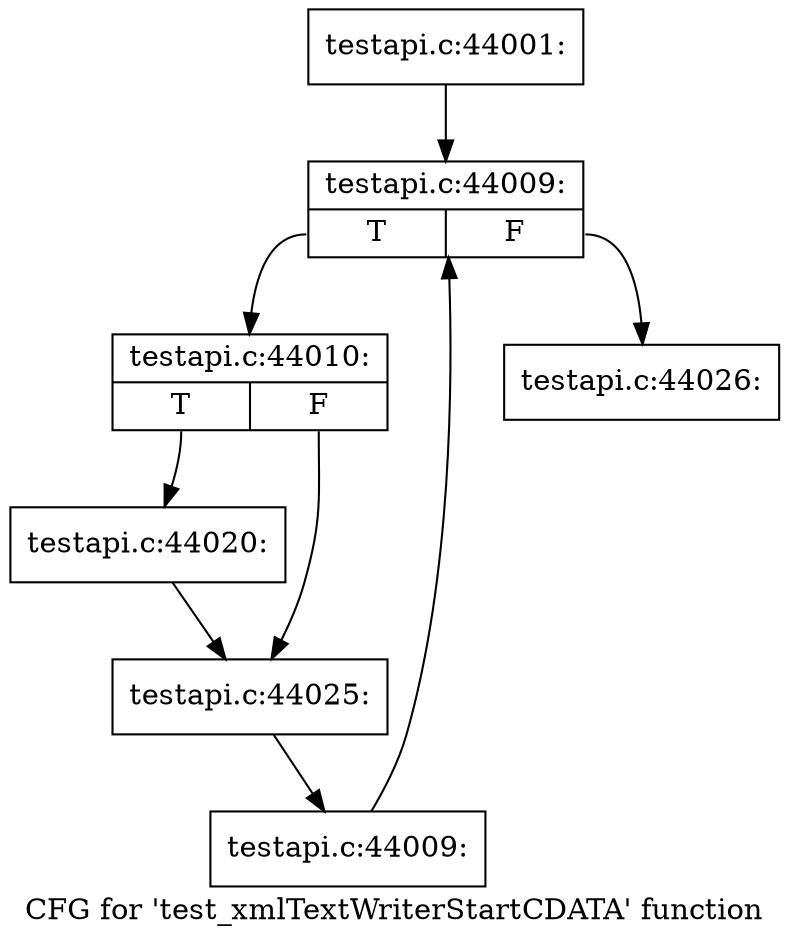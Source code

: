 digraph "CFG for 'test_xmlTextWriterStartCDATA' function" {
	label="CFG for 'test_xmlTextWriterStartCDATA' function";

	Node0x5836c80 [shape=record,label="{testapi.c:44001:}"];
	Node0x5836c80 -> Node0x585a480;
	Node0x585a480 [shape=record,label="{testapi.c:44009:|{<s0>T|<s1>F}}"];
	Node0x585a480:s0 -> Node0x585a760;
	Node0x585a480:s1 -> Node0x585a2e0;
	Node0x585a760 [shape=record,label="{testapi.c:44010:|{<s0>T|<s1>F}}"];
	Node0x585a760:s0 -> Node0x585b5b0;
	Node0x585a760:s1 -> Node0x585bd80;
	Node0x585b5b0 [shape=record,label="{testapi.c:44020:}"];
	Node0x585b5b0 -> Node0x585bd80;
	Node0x585bd80 [shape=record,label="{testapi.c:44025:}"];
	Node0x585bd80 -> Node0x585a6d0;
	Node0x585a6d0 [shape=record,label="{testapi.c:44009:}"];
	Node0x585a6d0 -> Node0x585a480;
	Node0x585a2e0 [shape=record,label="{testapi.c:44026:}"];
}
